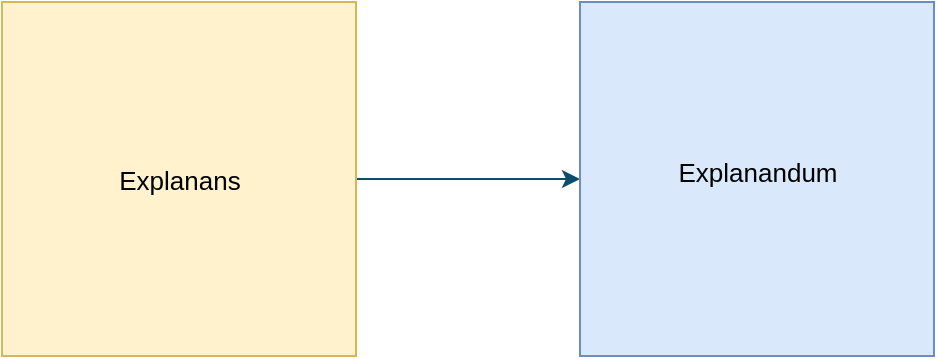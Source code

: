 <mxfile version="20.7.4" type="github">
  <diagram id="_fFkp4goY1LK54wYrsA7" name="Page-1">
    <mxGraphModel dx="708" dy="438" grid="0" gridSize="10" guides="1" tooltips="1" connect="1" arrows="1" fold="1" page="1" pageScale="1" pageWidth="850" pageHeight="1100" math="0" shadow="0">
      <root>
        <mxCell id="0" />
        <mxCell id="1" parent="0" />
        <mxCell id="918KZoXJqfHvGiBNyCYr-22" value="" style="edgeStyle=orthogonalEdgeStyle;rounded=0;orthogonalLoop=1;jettySize=auto;html=1;strokeColor=#0B4D6A;" edge="1" parent="1" source="918KZoXJqfHvGiBNyCYr-16" target="918KZoXJqfHvGiBNyCYr-18">
          <mxGeometry relative="1" as="geometry" />
        </mxCell>
        <mxCell id="918KZoXJqfHvGiBNyCYr-16" value="" style="whiteSpace=wrap;html=1;aspect=fixed;fontSize=13;fillColor=#fff2cc;strokeColor=#d6b656;" vertex="1" parent="1">
          <mxGeometry x="69" y="213" width="177" height="177" as="geometry" />
        </mxCell>
        <mxCell id="918KZoXJqfHvGiBNyCYr-18" value="" style="whiteSpace=wrap;html=1;aspect=fixed;fontSize=13;fillColor=#dae8fc;strokeColor=#6c8ebf;" vertex="1" parent="1">
          <mxGeometry x="358" y="213" width="177" height="177" as="geometry" />
        </mxCell>
        <mxCell id="918KZoXJqfHvGiBNyCYr-19" value="Explanandum" style="text;html=1;strokeColor=none;fillColor=none;align=center;verticalAlign=middle;whiteSpace=wrap;rounded=0;fontSize=13;" vertex="1" parent="1">
          <mxGeometry x="384.5" y="283" width="124" height="30" as="geometry" />
        </mxCell>
        <mxCell id="918KZoXJqfHvGiBNyCYr-20" value="Explanans" style="text;html=1;strokeColor=none;fillColor=none;align=center;verticalAlign=middle;whiteSpace=wrap;rounded=0;fontSize=13;" vertex="1" parent="1">
          <mxGeometry x="95.5" y="286.5" width="124" height="30" as="geometry" />
        </mxCell>
      </root>
    </mxGraphModel>
  </diagram>
</mxfile>
